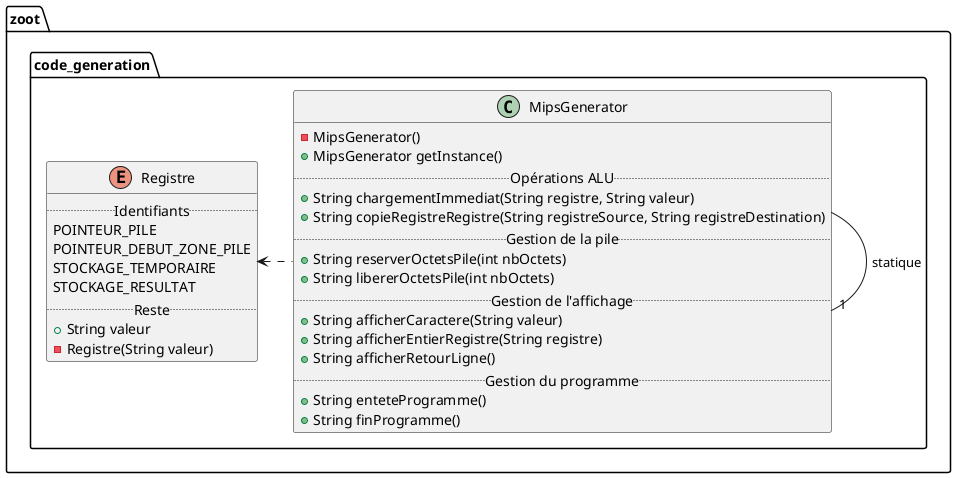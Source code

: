 @startuml "Package code_generation"

namespace zoot.code_generation {
    ' Includes
    ' Classes
    enum Registre {
        .. Identifiants ..
        POINTEUR_PILE
        POINTEUR_DEBUT_ZONE_PILE
        STOCKAGE_TEMPORAIRE
        STOCKAGE_RESULTAT
        .. Reste ..
        + String valeur
        - Registre(String valeur)
    }

    class MipsGenerator {
        - MipsGenerator()
        + MipsGenerator getInstance()
        .. Opérations ALU ..
        + String chargementImmediat(String registre, String valeur)
        + String copieRegistreRegistre(String registreSource, String registreDestination)
        .. Gestion de la pile ..
        + String reserverOctetsPile(int nbOctets)
        + String libererOctetsPile(int nbOctets)
        .. Gestion de l'affichage ..
        + String afficherCaractere(String valeur)
        + String afficherEntierRegistre(String registre)
        + String afficherRetourLigne()
        .. Gestion du programme ..
        + String enteteProgramme()
        + String finProgramme()
    }

    ' Relations entre les classes
    MipsGenerator -right-"1" MipsGenerator : statique
    MipsGenerator .left.> Registre

}
@enduml